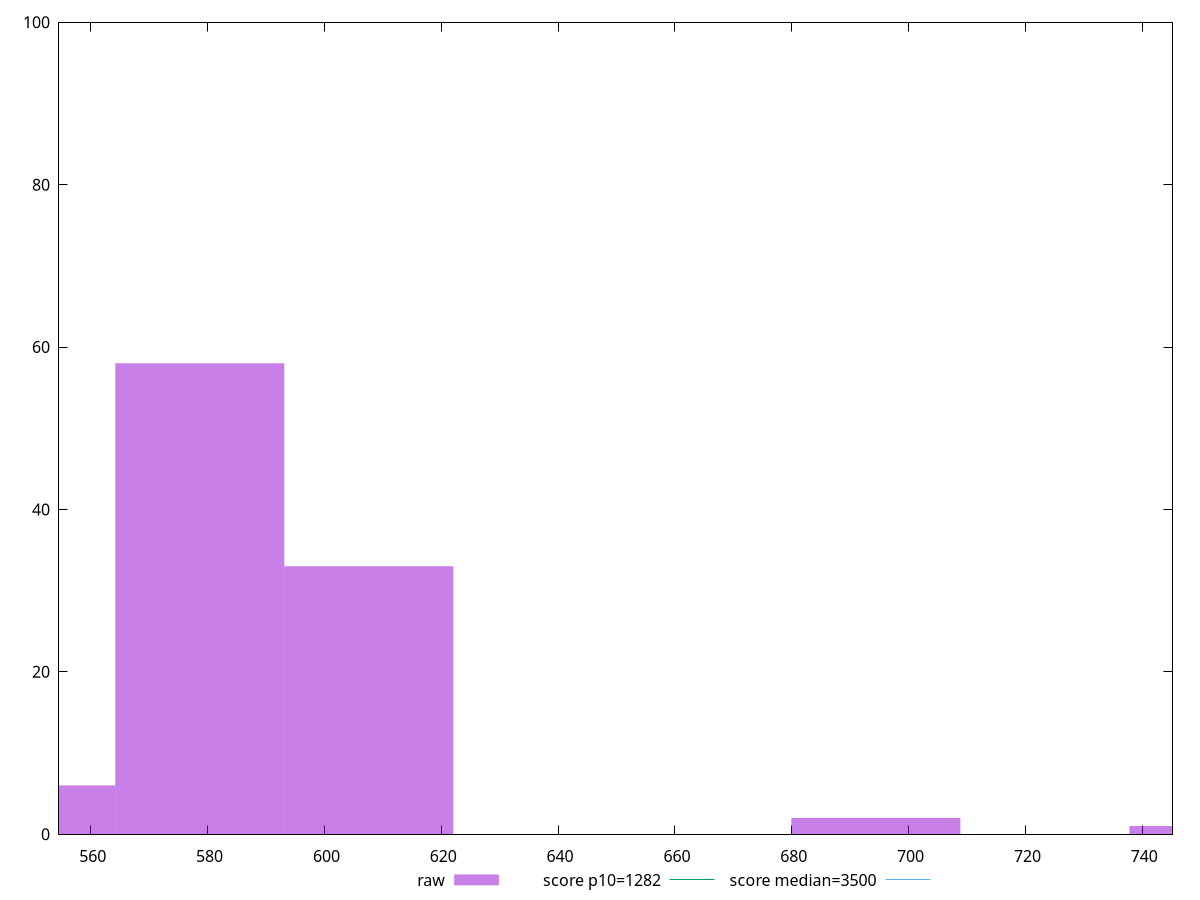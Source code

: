 reset

$raw <<EOF
752.2646253768633 1
694.3981157324891 2
549.7318416215539 6
578.6650964437409 58
607.598351265928 33
EOF

set key outside below
set boxwidth 28.93325482218705
set xrange [554.5640000000004:745.1760000000008]
set yrange [0:100]
set style fill transparent solid 0.5 noborder

set parametric
set terminal svg size 640, 490 enhanced background rgb 'white'
set output "report_00007_2020-12-11T15:55:29.892Z/bootup-time/samples/pages/raw/histogram.svg"

plot $raw title "raw" with boxes, \
     1282,t title "score p10=1282", \
     3500,t title "score median=3500"

reset
